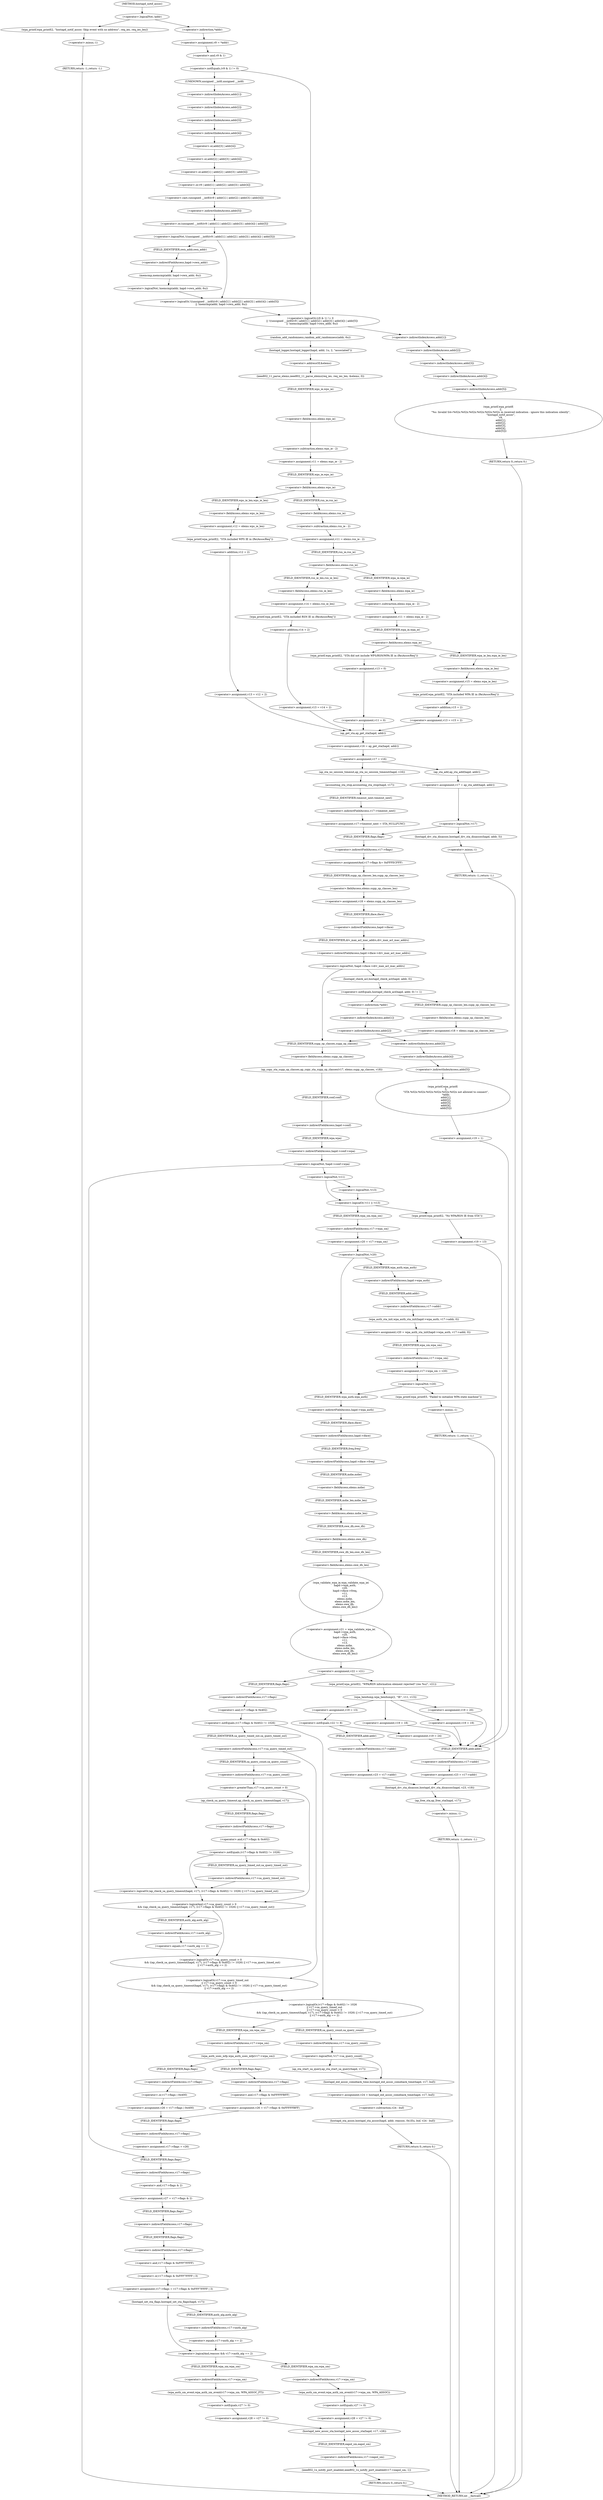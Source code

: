 digraph hostapd_notif_assoc {  
"1000149" [label = "(<operator>.logicalNot,!addr)" ]
"1000152" [label = "(wpa_printf,wpa_printf(2, \"hostapd_notif_assoc: Skip event with no address\", req_ies, req_ies_len))" ]
"1000157" [label = "(RETURN,return -1;,return -1;)" ]
"1000158" [label = "(<operator>.minus,-1)" ]
"1000160" [label = "(<operator>.assignment,v9 = *addr)" ]
"1000162" [label = "(<operator>.indirection,*addr)" ]
"1000165" [label = "(<operator>.logicalOr,(v9 & 1) != 0\n    || !((unsigned __int8)(v9 | addr[1] | addr[2] | addr[3] | addr[4]) | addr[5])\n    || !memcmp(addr, hapd->own_addr, 6u))" ]
"1000166" [label = "(<operator>.notEquals,(v9 & 1) != 0)" ]
"1000167" [label = "(<operator>.and,v9 & 1)" ]
"1000171" [label = "(<operator>.logicalOr,!((unsigned __int8)(v9 | addr[1] | addr[2] | addr[3] | addr[4]) | addr[5])\n    || !memcmp(addr, hapd->own_addr, 6u))" ]
"1000172" [label = "(<operator>.logicalNot,!((unsigned __int8)(v9 | addr[1] | addr[2] | addr[3] | addr[4]) | addr[5]))" ]
"1000173" [label = "(<operator>.or,(unsigned __int8)(v9 | addr[1] | addr[2] | addr[3] | addr[4]) | addr[5])" ]
"1000174" [label = "(<operator>.cast,(unsigned __int8)(v9 | addr[1] | addr[2] | addr[3] | addr[4]))" ]
"1000175" [label = "(UNKNOWN,unsigned __int8,unsigned __int8)" ]
"1000176" [label = "(<operator>.or,v9 | addr[1] | addr[2] | addr[3] | addr[4])" ]
"1000178" [label = "(<operator>.or,addr[1] | addr[2] | addr[3] | addr[4])" ]
"1000179" [label = "(<operator>.indirectIndexAccess,addr[1])" ]
"1000182" [label = "(<operator>.or,addr[2] | addr[3] | addr[4])" ]
"1000183" [label = "(<operator>.indirectIndexAccess,addr[2])" ]
"1000186" [label = "(<operator>.or,addr[3] | addr[4])" ]
"1000187" [label = "(<operator>.indirectIndexAccess,addr[3])" ]
"1000190" [label = "(<operator>.indirectIndexAccess,addr[4])" ]
"1000193" [label = "(<operator>.indirectIndexAccess,addr[5])" ]
"1000196" [label = "(<operator>.logicalNot,!memcmp(addr, hapd->own_addr, 6u))" ]
"1000197" [label = "(memcmp,memcmp(addr, hapd->own_addr, 6u))" ]
"1000199" [label = "(<operator>.indirectFieldAccess,hapd->own_addr)" ]
"1000201" [label = "(FIELD_IDENTIFIER,own_addr,own_addr)" ]
"1000204" [label = "(wpa_printf,wpa_printf(\n      2,\n      \"%s: Invalid SA=%02x:%02x:%02x:%02x:%02x:%02x in received indication - ignore this indication silently\",\n      \"hostapd_notif_assoc\",\n      v9,\n      addr[1],\n      addr[2],\n      addr[3],\n      addr[4],\n      addr[5]))" ]
"1000209" [label = "(<operator>.indirectIndexAccess,addr[1])" ]
"1000212" [label = "(<operator>.indirectIndexAccess,addr[2])" ]
"1000215" [label = "(<operator>.indirectIndexAccess,addr[3])" ]
"1000218" [label = "(<operator>.indirectIndexAccess,addr[4])" ]
"1000221" [label = "(<operator>.indirectIndexAccess,addr[5])" ]
"1000224" [label = "(RETURN,return 0;,return 0;)" ]
"1000226" [label = "(random_add_randomness,random_add_randomness(addr, 6u))" ]
"1000229" [label = "(hostapd_logger,hostapd_logger(hapd, addr, 1u, 2, \"associated\"))" ]
"1000235" [label = "(ieee802_11_parse_elems,ieee802_11_parse_elems(req_ies, req_ies_len, &elems, 0))" ]
"1000238" [label = "(<operator>.addressOf,&elems)" ]
"1000241" [label = "(<operator>.assignment,v11 = elems.wps_ie - 2)" ]
"1000243" [label = "(<operator>.subtraction,elems.wps_ie - 2)" ]
"1000244" [label = "(<operator>.fieldAccess,elems.wps_ie)" ]
"1000246" [label = "(FIELD_IDENTIFIER,wps_ie,wps_ie)" ]
"1000249" [label = "(<operator>.fieldAccess,elems.wps_ie)" ]
"1000251" [label = "(FIELD_IDENTIFIER,wps_ie,wps_ie)" ]
"1000253" [label = "(<operator>.assignment,v12 = elems.wps_ie_len)" ]
"1000255" [label = "(<operator>.fieldAccess,elems.wps_ie_len)" ]
"1000257" [label = "(FIELD_IDENTIFIER,wps_ie_len,wps_ie_len)" ]
"1000258" [label = "(wpa_printf,wpa_printf(2, \"STA included WPS IE in (Re)AssocReq\"))" ]
"1000261" [label = "(<operator>.assignment,v13 = v12 + 2)" ]
"1000263" [label = "(<operator>.addition,v12 + 2)" ]
"1000268" [label = "(<operator>.assignment,v11 = elems.rsn_ie - 2)" ]
"1000270" [label = "(<operator>.subtraction,elems.rsn_ie - 2)" ]
"1000271" [label = "(<operator>.fieldAccess,elems.rsn_ie)" ]
"1000273" [label = "(FIELD_IDENTIFIER,rsn_ie,rsn_ie)" ]
"1000276" [label = "(<operator>.fieldAccess,elems.rsn_ie)" ]
"1000278" [label = "(FIELD_IDENTIFIER,rsn_ie,rsn_ie)" ]
"1000280" [label = "(<operator>.assignment,v14 = elems.rsn_ie_len)" ]
"1000282" [label = "(<operator>.fieldAccess,elems.rsn_ie_len)" ]
"1000284" [label = "(FIELD_IDENTIFIER,rsn_ie_len,rsn_ie_len)" ]
"1000285" [label = "(wpa_printf,wpa_printf(2, \"STA included RSN IE in (Re)AssocReq\"))" ]
"1000288" [label = "(<operator>.assignment,v13 = v14 + 2)" ]
"1000290" [label = "(<operator>.addition,v14 + 2)" ]
"1000295" [label = "(<operator>.assignment,v11 = elems.wpa_ie - 2)" ]
"1000297" [label = "(<operator>.subtraction,elems.wpa_ie - 2)" ]
"1000298" [label = "(<operator>.fieldAccess,elems.wpa_ie)" ]
"1000300" [label = "(FIELD_IDENTIFIER,wpa_ie,wpa_ie)" ]
"1000303" [label = "(<operator>.fieldAccess,elems.wpa_ie)" ]
"1000305" [label = "(FIELD_IDENTIFIER,wpa_ie,wpa_ie)" ]
"1000307" [label = "(<operator>.assignment,v15 = elems.wpa_ie_len)" ]
"1000309" [label = "(<operator>.fieldAccess,elems.wpa_ie_len)" ]
"1000311" [label = "(FIELD_IDENTIFIER,wpa_ie_len,wpa_ie_len)" ]
"1000312" [label = "(wpa_printf,wpa_printf(2, \"STA included WPA IE in (Re)AssocReq\"))" ]
"1000315" [label = "(<operator>.assignment,v13 = v15 + 2)" ]
"1000317" [label = "(<operator>.addition,v15 + 2)" ]
"1000322" [label = "(wpa_printf,wpa_printf(2, \"STA did not include WPS/RSN/WPA IE in (Re)AssocReq\"))" ]
"1000325" [label = "(<operator>.assignment,v13 = 0)" ]
"1000328" [label = "(<operator>.assignment,v11 = 0)" ]
"1000331" [label = "(<operator>.assignment,v16 = ap_get_sta(hapd, addr))" ]
"1000333" [label = "(ap_get_sta,ap_get_sta(hapd, addr))" ]
"1000336" [label = "(<operator>.assignment,v17 = v16)" ]
"1000342" [label = "(ap_sta_no_session_timeout,ap_sta_no_session_timeout(hapd, v16))" ]
"1000345" [label = "(accounting_sta_stop,accounting_sta_stop(hapd, v17))" ]
"1000348" [label = "(<operator>.assignment,v17->timeout_next = STA_NULLFUNC)" ]
"1000349" [label = "(<operator>.indirectFieldAccess,v17->timeout_next)" ]
"1000351" [label = "(FIELD_IDENTIFIER,timeout_next,timeout_next)" ]
"1000355" [label = "(<operator>.assignment,v17 = ap_sta_add(hapd, addr))" ]
"1000357" [label = "(ap_sta_add,ap_sta_add(hapd, addr))" ]
"1000361" [label = "(<operator>.logicalNot,!v17)" ]
"1000364" [label = "(hostapd_drv_sta_disassoc,hostapd_drv_sta_disassoc(hapd, addr, 5))" ]
"1000368" [label = "(RETURN,return -1;,return -1;)" ]
"1000369" [label = "(<operator>.minus,-1)" ]
"1000371" [label = "(<operators>.assignmentAnd,v17->flags &= 0xFFFECFFF)" ]
"1000372" [label = "(<operator>.indirectFieldAccess,v17->flags)" ]
"1000374" [label = "(FIELD_IDENTIFIER,flags,flags)" ]
"1000376" [label = "(<operator>.assignment,v18 = elems.supp_op_classes_len)" ]
"1000378" [label = "(<operator>.fieldAccess,elems.supp_op_classes_len)" ]
"1000380" [label = "(FIELD_IDENTIFIER,supp_op_classes_len,supp_op_classes_len)" ]
"1000382" [label = "(<operator>.logicalNot,!hapd->iface->drv_max_acl_mac_addrs)" ]
"1000383" [label = "(<operator>.indirectFieldAccess,hapd->iface->drv_max_acl_mac_addrs)" ]
"1000384" [label = "(<operator>.indirectFieldAccess,hapd->iface)" ]
"1000386" [label = "(FIELD_IDENTIFIER,iface,iface)" ]
"1000387" [label = "(FIELD_IDENTIFIER,drv_max_acl_mac_addrs,drv_max_acl_mac_addrs)" ]
"1000390" [label = "(<operator>.notEquals,hostapd_check_acl(hapd, addr, 0) != 1)" ]
"1000391" [label = "(hostapd_check_acl,hostapd_check_acl(hapd, addr, 0))" ]
"1000397" [label = "(wpa_printf,wpa_printf(\n        3,\n        \"STA %02x:%02x:%02x:%02x:%02x:%02x not allowed to connect\",\n        *addr,\n        addr[1],\n        addr[2],\n        addr[3],\n        addr[4],\n        addr[5]))" ]
"1000400" [label = "(<operator>.indirection,*addr)" ]
"1000402" [label = "(<operator>.indirectIndexAccess,addr[1])" ]
"1000405" [label = "(<operator>.indirectIndexAccess,addr[2])" ]
"1000408" [label = "(<operator>.indirectIndexAccess,addr[3])" ]
"1000411" [label = "(<operator>.indirectIndexAccess,addr[4])" ]
"1000414" [label = "(<operator>.indirectIndexAccess,addr[5])" ]
"1000417" [label = "(<operator>.assignment,v19 = 1)" ]
"1000421" [label = "(<operator>.assignment,v18 = elems.supp_op_classes_len)" ]
"1000423" [label = "(<operator>.fieldAccess,elems.supp_op_classes_len)" ]
"1000425" [label = "(FIELD_IDENTIFIER,supp_op_classes_len,supp_op_classes_len)" ]
"1000426" [label = "(ap_copy_sta_supp_op_classes,ap_copy_sta_supp_op_classes(v17, elems.supp_op_classes, v18))" ]
"1000428" [label = "(<operator>.fieldAccess,elems.supp_op_classes)" ]
"1000430" [label = "(FIELD_IDENTIFIER,supp_op_classes,supp_op_classes)" ]
"1000433" [label = "(<operator>.logicalNot,!hapd->conf->wpa)" ]
"1000434" [label = "(<operator>.indirectFieldAccess,hapd->conf->wpa)" ]
"1000435" [label = "(<operator>.indirectFieldAccess,hapd->conf)" ]
"1000437" [label = "(FIELD_IDENTIFIER,conf,conf)" ]
"1000438" [label = "(FIELD_IDENTIFIER,wpa,wpa)" ]
"1000441" [label = "(<operator>.assignment,v27 = v17->flags & 2)" ]
"1000443" [label = "(<operator>.and,v17->flags & 2)" ]
"1000444" [label = "(<operator>.indirectFieldAccess,v17->flags)" ]
"1000446" [label = "(FIELD_IDENTIFIER,flags,flags)" ]
"1000448" [label = "(<operator>.assignment,v17->flags = v17->flags & 0xFFF7FFFF | 3)" ]
"1000449" [label = "(<operator>.indirectFieldAccess,v17->flags)" ]
"1000451" [label = "(FIELD_IDENTIFIER,flags,flags)" ]
"1000452" [label = "(<operator>.or,v17->flags & 0xFFF7FFFF | 3)" ]
"1000453" [label = "(<operator>.and,v17->flags & 0xFFF7FFFF)" ]
"1000454" [label = "(<operator>.indirectFieldAccess,v17->flags)" ]
"1000456" [label = "(FIELD_IDENTIFIER,flags,flags)" ]
"1000459" [label = "(hostapd_set_sta_flags,hostapd_set_sta_flags(hapd, v17))" ]
"1000463" [label = "(<operator>.logicalAnd,reassoc && v17->auth_alg == 2)" ]
"1000465" [label = "(<operator>.equals,v17->auth_alg == 2)" ]
"1000466" [label = "(<operator>.indirectFieldAccess,v17->auth_alg)" ]
"1000468" [label = "(FIELD_IDENTIFIER,auth_alg,auth_alg)" ]
"1000471" [label = "(wpa_auth_sm_event,wpa_auth_sm_event(v17->wpa_sm, WPA_ASSOC_FT))" ]
"1000472" [label = "(<operator>.indirectFieldAccess,v17->wpa_sm)" ]
"1000474" [label = "(FIELD_IDENTIFIER,wpa_sm,wpa_sm)" ]
"1000476" [label = "(<operator>.assignment,v28 = v27 != 0)" ]
"1000478" [label = "(<operator>.notEquals,v27 != 0)" ]
"1000483" [label = "(wpa_auth_sm_event,wpa_auth_sm_event(v17->wpa_sm, WPA_ASSOC))" ]
"1000484" [label = "(<operator>.indirectFieldAccess,v17->wpa_sm)" ]
"1000486" [label = "(FIELD_IDENTIFIER,wpa_sm,wpa_sm)" ]
"1000488" [label = "(<operator>.assignment,v28 = v27 != 0)" ]
"1000490" [label = "(<operator>.notEquals,v27 != 0)" ]
"1000493" [label = "(hostapd_new_assoc_sta,hostapd_new_assoc_sta(hapd, v17, v28))" ]
"1000497" [label = "(ieee802_1x_notify_port_enabled,ieee802_1x_notify_port_enabled(v17->eapol_sm, 1))" ]
"1000498" [label = "(<operator>.indirectFieldAccess,v17->eapol_sm)" ]
"1000500" [label = "(FIELD_IDENTIFIER,eapol_sm,eapol_sm)" ]
"1000502" [label = "(RETURN,return 0;,return 0;)" ]
"1000505" [label = "(<operator>.logicalOr,!v11 || !v13)" ]
"1000506" [label = "(<operator>.logicalNot,!v11)" ]
"1000508" [label = "(<operator>.logicalNot,!v13)" ]
"1000511" [label = "(wpa_printf,wpa_printf(2, \"No WPA/RSN IE from STA\"))" ]
"1000514" [label = "(<operator>.assignment,v19 = 13)" ]
"1000518" [label = "(<operator>.assignment,v20 = v17->wpa_sm)" ]
"1000520" [label = "(<operator>.indirectFieldAccess,v17->wpa_sm)" ]
"1000522" [label = "(FIELD_IDENTIFIER,wpa_sm,wpa_sm)" ]
"1000524" [label = "(<operator>.logicalNot,!v20)" ]
"1000527" [label = "(<operator>.assignment,v20 = wpa_auth_sta_init(hapd->wpa_auth, v17->addr, 0))" ]
"1000529" [label = "(wpa_auth_sta_init,wpa_auth_sta_init(hapd->wpa_auth, v17->addr, 0))" ]
"1000530" [label = "(<operator>.indirectFieldAccess,hapd->wpa_auth)" ]
"1000532" [label = "(FIELD_IDENTIFIER,wpa_auth,wpa_auth)" ]
"1000533" [label = "(<operator>.indirectFieldAccess,v17->addr)" ]
"1000535" [label = "(FIELD_IDENTIFIER,addr,addr)" ]
"1000537" [label = "(<operator>.assignment,v17->wpa_sm = v20)" ]
"1000538" [label = "(<operator>.indirectFieldAccess,v17->wpa_sm)" ]
"1000540" [label = "(FIELD_IDENTIFIER,wpa_sm,wpa_sm)" ]
"1000543" [label = "(<operator>.logicalNot,!v20)" ]
"1000546" [label = "(wpa_printf,wpa_printf(5, \"Failed to initialize WPA state machine\"))" ]
"1000549" [label = "(RETURN,return -1;,return -1;)" ]
"1000550" [label = "(<operator>.minus,-1)" ]
"1000552" [label = "(<operator>.assignment,v21 = wpa_validate_wpa_ie(\n          hapd->wpa_auth,\n          v20,\n          hapd->iface->freq,\n          v11,\n          v13,\n          elems.mdie,\n          elems.mdie_len,\n          elems.owe_dh,\n          elems.owe_dh_len))" ]
"1000554" [label = "(wpa_validate_wpa_ie,wpa_validate_wpa_ie(\n          hapd->wpa_auth,\n          v20,\n          hapd->iface->freq,\n          v11,\n          v13,\n          elems.mdie,\n          elems.mdie_len,\n          elems.owe_dh,\n          elems.owe_dh_len))" ]
"1000555" [label = "(<operator>.indirectFieldAccess,hapd->wpa_auth)" ]
"1000557" [label = "(FIELD_IDENTIFIER,wpa_auth,wpa_auth)" ]
"1000559" [label = "(<operator>.indirectFieldAccess,hapd->iface->freq)" ]
"1000560" [label = "(<operator>.indirectFieldAccess,hapd->iface)" ]
"1000562" [label = "(FIELD_IDENTIFIER,iface,iface)" ]
"1000563" [label = "(FIELD_IDENTIFIER,freq,freq)" ]
"1000566" [label = "(<operator>.fieldAccess,elems.mdie)" ]
"1000568" [label = "(FIELD_IDENTIFIER,mdie,mdie)" ]
"1000569" [label = "(<operator>.fieldAccess,elems.mdie_len)" ]
"1000571" [label = "(FIELD_IDENTIFIER,mdie_len,mdie_len)" ]
"1000572" [label = "(<operator>.fieldAccess,elems.owe_dh)" ]
"1000574" [label = "(FIELD_IDENTIFIER,owe_dh,owe_dh)" ]
"1000575" [label = "(<operator>.fieldAccess,elems.owe_dh_len)" ]
"1000577" [label = "(FIELD_IDENTIFIER,owe_dh_len,owe_dh_len)" ]
"1000578" [label = "(<operator>.assignment,v22 = v21)" ]
"1000584" [label = "(wpa_printf,wpa_printf(2, \"WPA/RSN information element rejected? (res %u)\", v21))" ]
"1000588" [label = "(wpa_hexdump,wpa_hexdump(2, \"IE\", v11, v13))" ]
"1000597" [label = "(<operator>.assignment,v19 = 18)" ]
"1000602" [label = "(<operator>.assignment,v19 = 19)" ]
"1000607" [label = "(<operator>.assignment,v19 = 20)" ]
"1000612" [label = "(<operator>.assignment,v19 = 13)" ]
"1000616" [label = "(<operator>.notEquals,v22 != 8)" ]
"1000620" [label = "(<operator>.assignment,v23 = v17->addr)" ]
"1000622" [label = "(<operator>.indirectFieldAccess,v17->addr)" ]
"1000624" [label = "(FIELD_IDENTIFIER,addr,addr)" ]
"1000626" [label = "(hostapd_drv_sta_disassoc,hostapd_drv_sta_disassoc(hapd, v23, v19))" ]
"1000630" [label = "(ap_free_sta,ap_free_sta(hapd, v17))" ]
"1000633" [label = "(RETURN,return -1;,return -1;)" ]
"1000634" [label = "(<operator>.minus,-1)" ]
"1000636" [label = "(<operator>.assignment,v19 = 24)" ]
"1000641" [label = "(<operator>.assignment,v23 = v17->addr)" ]
"1000643" [label = "(<operator>.indirectFieldAccess,v17->addr)" ]
"1000645" [label = "(FIELD_IDENTIFIER,addr,addr)" ]
"1000648" [label = "(<operator>.logicalOr,(v17->flags & 0x402) != 1026\n    || v17->sa_query_timed_out\n    || v17->sa_query_count > 0\n    && ((ap_check_sa_query_timeout(hapd, v17), (v17->flags & 0x402) != 1026) || v17->sa_query_timed_out)\n    || v17->auth_alg == 2)" ]
"1000649" [label = "(<operator>.notEquals,(v17->flags & 0x402) != 1026)" ]
"1000650" [label = "(<operator>.and,v17->flags & 0x402)" ]
"1000651" [label = "(<operator>.indirectFieldAccess,v17->flags)" ]
"1000653" [label = "(FIELD_IDENTIFIER,flags,flags)" ]
"1000656" [label = "(<operator>.logicalOr,v17->sa_query_timed_out\n    || v17->sa_query_count > 0\n    && ((ap_check_sa_query_timeout(hapd, v17), (v17->flags & 0x402) != 1026) || v17->sa_query_timed_out)\n    || v17->auth_alg == 2)" ]
"1000657" [label = "(<operator>.indirectFieldAccess,v17->sa_query_timed_out)" ]
"1000659" [label = "(FIELD_IDENTIFIER,sa_query_timed_out,sa_query_timed_out)" ]
"1000660" [label = "(<operator>.logicalOr,v17->sa_query_count > 0\n    && ((ap_check_sa_query_timeout(hapd, v17), (v17->flags & 0x402) != 1026) || v17->sa_query_timed_out)\n    || v17->auth_alg == 2)" ]
"1000661" [label = "(<operator>.logicalAnd,v17->sa_query_count > 0\n    && ((ap_check_sa_query_timeout(hapd, v17), (v17->flags & 0x402) != 1026) || v17->sa_query_timed_out))" ]
"1000662" [label = "(<operator>.greaterThan,v17->sa_query_count > 0)" ]
"1000663" [label = "(<operator>.indirectFieldAccess,v17->sa_query_count)" ]
"1000665" [label = "(FIELD_IDENTIFIER,sa_query_count,sa_query_count)" ]
"1000667" [label = "(<operator>.logicalOr,(ap_check_sa_query_timeout(hapd, v17), (v17->flags & 0x402) != 1026) || v17->sa_query_timed_out)" ]
"1000669" [label = "(ap_check_sa_query_timeout,ap_check_sa_query_timeout(hapd, v17))" ]
"1000672" [label = "(<operator>.notEquals,(v17->flags & 0x402) != 1026)" ]
"1000673" [label = "(<operator>.and,v17->flags & 0x402)" ]
"1000674" [label = "(<operator>.indirectFieldAccess,v17->flags)" ]
"1000676" [label = "(FIELD_IDENTIFIER,flags,flags)" ]
"1000679" [label = "(<operator>.indirectFieldAccess,v17->sa_query_timed_out)" ]
"1000681" [label = "(FIELD_IDENTIFIER,sa_query_timed_out,sa_query_timed_out)" ]
"1000682" [label = "(<operator>.equals,v17->auth_alg == 2)" ]
"1000683" [label = "(<operator>.indirectFieldAccess,v17->auth_alg)" ]
"1000685" [label = "(FIELD_IDENTIFIER,auth_alg,auth_alg)" ]
"1000689" [label = "(wpa_auth_uses_mfp,wpa_auth_uses_mfp(v17->wpa_sm))" ]
"1000690" [label = "(<operator>.indirectFieldAccess,v17->wpa_sm)" ]
"1000692" [label = "(FIELD_IDENTIFIER,wpa_sm,wpa_sm)" ]
"1000693" [label = "(<operator>.assignment,v26 = v17->flags | 0x400)" ]
"1000695" [label = "(<operator>.or,v17->flags | 0x400)" ]
"1000696" [label = "(<operator>.indirectFieldAccess,v17->flags)" ]
"1000698" [label = "(FIELD_IDENTIFIER,flags,flags)" ]
"1000701" [label = "(<operator>.assignment,v26 = v17->flags & 0xFFFFFBFF)" ]
"1000703" [label = "(<operator>.and,v17->flags & 0xFFFFFBFF)" ]
"1000704" [label = "(<operator>.indirectFieldAccess,v17->flags)" ]
"1000706" [label = "(FIELD_IDENTIFIER,flags,flags)" ]
"1000708" [label = "(<operator>.assignment,v17->flags = v26)" ]
"1000709" [label = "(<operator>.indirectFieldAccess,v17->flags)" ]
"1000711" [label = "(FIELD_IDENTIFIER,flags,flags)" ]
"1000715" [label = "(<operator>.logicalNot,!v17->sa_query_count)" ]
"1000716" [label = "(<operator>.indirectFieldAccess,v17->sa_query_count)" ]
"1000718" [label = "(FIELD_IDENTIFIER,sa_query_count,sa_query_count)" ]
"1000719" [label = "(ap_sta_start_sa_query,ap_sta_start_sa_query(hapd, v17))" ]
"1000722" [label = "(<operator>.assignment,v24 = hostapd_eid_assoc_comeback_time(hapd, v17, buf))" ]
"1000724" [label = "(hostapd_eid_assoc_comeback_time,hostapd_eid_assoc_comeback_time(hapd, v17, buf))" ]
"1000728" [label = "(hostapd_sta_assoc,hostapd_sta_assoc(hapd, addr, reassoc, 0x1Eu, buf, v24 - buf))" ]
"1000734" [label = "(<operator>.subtraction,v24 - buf)" ]
"1000737" [label = "(RETURN,return 0;,return 0;)" ]
"1000121" [label = "(METHOD,hostapd_notif_assoc)" ]
"1000739" [label = "(METHOD_RETURN,int __fastcall)" ]
  "1000149" -> "1000152" 
  "1000149" -> "1000162" 
  "1000152" -> "1000158" 
  "1000157" -> "1000739" 
  "1000158" -> "1000157" 
  "1000160" -> "1000167" 
  "1000162" -> "1000160" 
  "1000165" -> "1000209" 
  "1000165" -> "1000226" 
  "1000166" -> "1000175" 
  "1000166" -> "1000165" 
  "1000167" -> "1000166" 
  "1000171" -> "1000165" 
  "1000172" -> "1000171" 
  "1000172" -> "1000201" 
  "1000173" -> "1000172" 
  "1000174" -> "1000193" 
  "1000175" -> "1000179" 
  "1000176" -> "1000174" 
  "1000178" -> "1000176" 
  "1000179" -> "1000183" 
  "1000182" -> "1000178" 
  "1000183" -> "1000187" 
  "1000186" -> "1000182" 
  "1000187" -> "1000190" 
  "1000190" -> "1000186" 
  "1000193" -> "1000173" 
  "1000196" -> "1000171" 
  "1000197" -> "1000196" 
  "1000199" -> "1000197" 
  "1000201" -> "1000199" 
  "1000204" -> "1000224" 
  "1000209" -> "1000212" 
  "1000212" -> "1000215" 
  "1000215" -> "1000218" 
  "1000218" -> "1000221" 
  "1000221" -> "1000204" 
  "1000224" -> "1000739" 
  "1000226" -> "1000229" 
  "1000229" -> "1000238" 
  "1000235" -> "1000246" 
  "1000238" -> "1000235" 
  "1000241" -> "1000251" 
  "1000243" -> "1000241" 
  "1000244" -> "1000243" 
  "1000246" -> "1000244" 
  "1000249" -> "1000257" 
  "1000249" -> "1000273" 
  "1000251" -> "1000249" 
  "1000253" -> "1000258" 
  "1000255" -> "1000253" 
  "1000257" -> "1000255" 
  "1000258" -> "1000263" 
  "1000261" -> "1000333" 
  "1000263" -> "1000261" 
  "1000268" -> "1000278" 
  "1000270" -> "1000268" 
  "1000271" -> "1000270" 
  "1000273" -> "1000271" 
  "1000276" -> "1000284" 
  "1000276" -> "1000300" 
  "1000278" -> "1000276" 
  "1000280" -> "1000285" 
  "1000282" -> "1000280" 
  "1000284" -> "1000282" 
  "1000285" -> "1000290" 
  "1000288" -> "1000333" 
  "1000290" -> "1000288" 
  "1000295" -> "1000305" 
  "1000297" -> "1000295" 
  "1000298" -> "1000297" 
  "1000300" -> "1000298" 
  "1000303" -> "1000311" 
  "1000303" -> "1000322" 
  "1000305" -> "1000303" 
  "1000307" -> "1000312" 
  "1000309" -> "1000307" 
  "1000311" -> "1000309" 
  "1000312" -> "1000317" 
  "1000315" -> "1000333" 
  "1000317" -> "1000315" 
  "1000322" -> "1000325" 
  "1000325" -> "1000328" 
  "1000328" -> "1000333" 
  "1000331" -> "1000336" 
  "1000333" -> "1000331" 
  "1000336" -> "1000342" 
  "1000336" -> "1000357" 
  "1000342" -> "1000345" 
  "1000345" -> "1000351" 
  "1000348" -> "1000374" 
  "1000349" -> "1000348" 
  "1000351" -> "1000349" 
  "1000355" -> "1000361" 
  "1000357" -> "1000355" 
  "1000361" -> "1000364" 
  "1000361" -> "1000374" 
  "1000364" -> "1000369" 
  "1000368" -> "1000739" 
  "1000369" -> "1000368" 
  "1000371" -> "1000380" 
  "1000372" -> "1000371" 
  "1000374" -> "1000372" 
  "1000376" -> "1000386" 
  "1000378" -> "1000376" 
  "1000380" -> "1000378" 
  "1000382" -> "1000391" 
  "1000382" -> "1000430" 
  "1000383" -> "1000382" 
  "1000384" -> "1000387" 
  "1000386" -> "1000384" 
  "1000387" -> "1000383" 
  "1000390" -> "1000400" 
  "1000390" -> "1000425" 
  "1000391" -> "1000390" 
  "1000397" -> "1000417" 
  "1000400" -> "1000402" 
  "1000402" -> "1000405" 
  "1000405" -> "1000408" 
  "1000408" -> "1000411" 
  "1000411" -> "1000414" 
  "1000414" -> "1000397" 
  "1000417" -> "1000645" 
  "1000421" -> "1000430" 
  "1000423" -> "1000421" 
  "1000425" -> "1000423" 
  "1000426" -> "1000437" 
  "1000428" -> "1000426" 
  "1000430" -> "1000428" 
  "1000433" -> "1000446" 
  "1000433" -> "1000506" 
  "1000434" -> "1000433" 
  "1000435" -> "1000438" 
  "1000437" -> "1000435" 
  "1000438" -> "1000434" 
  "1000441" -> "1000451" 
  "1000443" -> "1000441" 
  "1000444" -> "1000443" 
  "1000446" -> "1000444" 
  "1000448" -> "1000459" 
  "1000449" -> "1000456" 
  "1000451" -> "1000449" 
  "1000452" -> "1000448" 
  "1000453" -> "1000452" 
  "1000454" -> "1000453" 
  "1000456" -> "1000454" 
  "1000459" -> "1000463" 
  "1000459" -> "1000468" 
  "1000463" -> "1000474" 
  "1000463" -> "1000486" 
  "1000465" -> "1000463" 
  "1000466" -> "1000465" 
  "1000468" -> "1000466" 
  "1000471" -> "1000478" 
  "1000472" -> "1000471" 
  "1000474" -> "1000472" 
  "1000476" -> "1000493" 
  "1000478" -> "1000476" 
  "1000483" -> "1000490" 
  "1000484" -> "1000483" 
  "1000486" -> "1000484" 
  "1000488" -> "1000493" 
  "1000490" -> "1000488" 
  "1000493" -> "1000500" 
  "1000497" -> "1000502" 
  "1000498" -> "1000497" 
  "1000500" -> "1000498" 
  "1000502" -> "1000739" 
  "1000505" -> "1000511" 
  "1000505" -> "1000522" 
  "1000506" -> "1000505" 
  "1000506" -> "1000508" 
  "1000508" -> "1000505" 
  "1000511" -> "1000514" 
  "1000514" -> "1000645" 
  "1000518" -> "1000524" 
  "1000520" -> "1000518" 
  "1000522" -> "1000520" 
  "1000524" -> "1000532" 
  "1000524" -> "1000557" 
  "1000527" -> "1000540" 
  "1000529" -> "1000527" 
  "1000530" -> "1000535" 
  "1000532" -> "1000530" 
  "1000533" -> "1000529" 
  "1000535" -> "1000533" 
  "1000537" -> "1000543" 
  "1000538" -> "1000537" 
  "1000540" -> "1000538" 
  "1000543" -> "1000546" 
  "1000543" -> "1000557" 
  "1000546" -> "1000550" 
  "1000549" -> "1000739" 
  "1000550" -> "1000549" 
  "1000552" -> "1000578" 
  "1000554" -> "1000552" 
  "1000555" -> "1000562" 
  "1000557" -> "1000555" 
  "1000559" -> "1000568" 
  "1000560" -> "1000563" 
  "1000562" -> "1000560" 
  "1000563" -> "1000559" 
  "1000566" -> "1000571" 
  "1000568" -> "1000566" 
  "1000569" -> "1000574" 
  "1000571" -> "1000569" 
  "1000572" -> "1000577" 
  "1000574" -> "1000572" 
  "1000575" -> "1000554" 
  "1000577" -> "1000575" 
  "1000578" -> "1000584" 
  "1000578" -> "1000653" 
  "1000584" -> "1000588" 
  "1000588" -> "1000597" 
  "1000588" -> "1000602" 
  "1000588" -> "1000607" 
  "1000588" -> "1000612" 
  "1000597" -> "1000645" 
  "1000602" -> "1000645" 
  "1000607" -> "1000645" 
  "1000612" -> "1000616" 
  "1000616" -> "1000624" 
  "1000616" -> "1000636" 
  "1000620" -> "1000626" 
  "1000622" -> "1000620" 
  "1000624" -> "1000622" 
  "1000626" -> "1000630" 
  "1000630" -> "1000634" 
  "1000633" -> "1000739" 
  "1000634" -> "1000633" 
  "1000636" -> "1000645" 
  "1000641" -> "1000626" 
  "1000643" -> "1000641" 
  "1000645" -> "1000643" 
  "1000648" -> "1000692" 
  "1000648" -> "1000718" 
  "1000649" -> "1000648" 
  "1000649" -> "1000659" 
  "1000650" -> "1000649" 
  "1000651" -> "1000650" 
  "1000653" -> "1000651" 
  "1000656" -> "1000648" 
  "1000657" -> "1000656" 
  "1000657" -> "1000665" 
  "1000659" -> "1000657" 
  "1000660" -> "1000656" 
  "1000661" -> "1000660" 
  "1000661" -> "1000685" 
  "1000662" -> "1000661" 
  "1000662" -> "1000669" 
  "1000663" -> "1000662" 
  "1000665" -> "1000663" 
  "1000667" -> "1000661" 
  "1000669" -> "1000676" 
  "1000672" -> "1000667" 
  "1000672" -> "1000681" 
  "1000673" -> "1000672" 
  "1000674" -> "1000673" 
  "1000676" -> "1000674" 
  "1000679" -> "1000667" 
  "1000681" -> "1000679" 
  "1000682" -> "1000660" 
  "1000683" -> "1000682" 
  "1000685" -> "1000683" 
  "1000689" -> "1000698" 
  "1000689" -> "1000706" 
  "1000690" -> "1000689" 
  "1000692" -> "1000690" 
  "1000693" -> "1000711" 
  "1000695" -> "1000693" 
  "1000696" -> "1000695" 
  "1000698" -> "1000696" 
  "1000701" -> "1000711" 
  "1000703" -> "1000701" 
  "1000704" -> "1000703" 
  "1000706" -> "1000704" 
  "1000708" -> "1000446" 
  "1000709" -> "1000708" 
  "1000711" -> "1000709" 
  "1000715" -> "1000719" 
  "1000715" -> "1000724" 
  "1000716" -> "1000715" 
  "1000718" -> "1000716" 
  "1000719" -> "1000724" 
  "1000722" -> "1000734" 
  "1000724" -> "1000722" 
  "1000728" -> "1000737" 
  "1000734" -> "1000728" 
  "1000737" -> "1000739" 
  "1000121" -> "1000149" 
}
